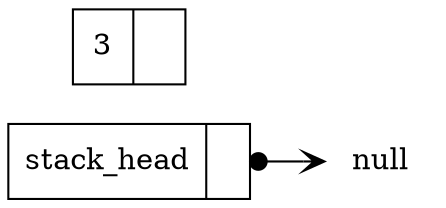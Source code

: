 digraph circular_linked_list {
        rankdir=LR;
        node [shape=record];
        head [label="{ stack_head | <next>  }"]
        a [label="{ 3 | <next>  }"]
        null [shape=none, label="null"];
        head:next -> null   [arrowhead=vee, arrowtail=dot, dir=both, tailclip=false];
}

